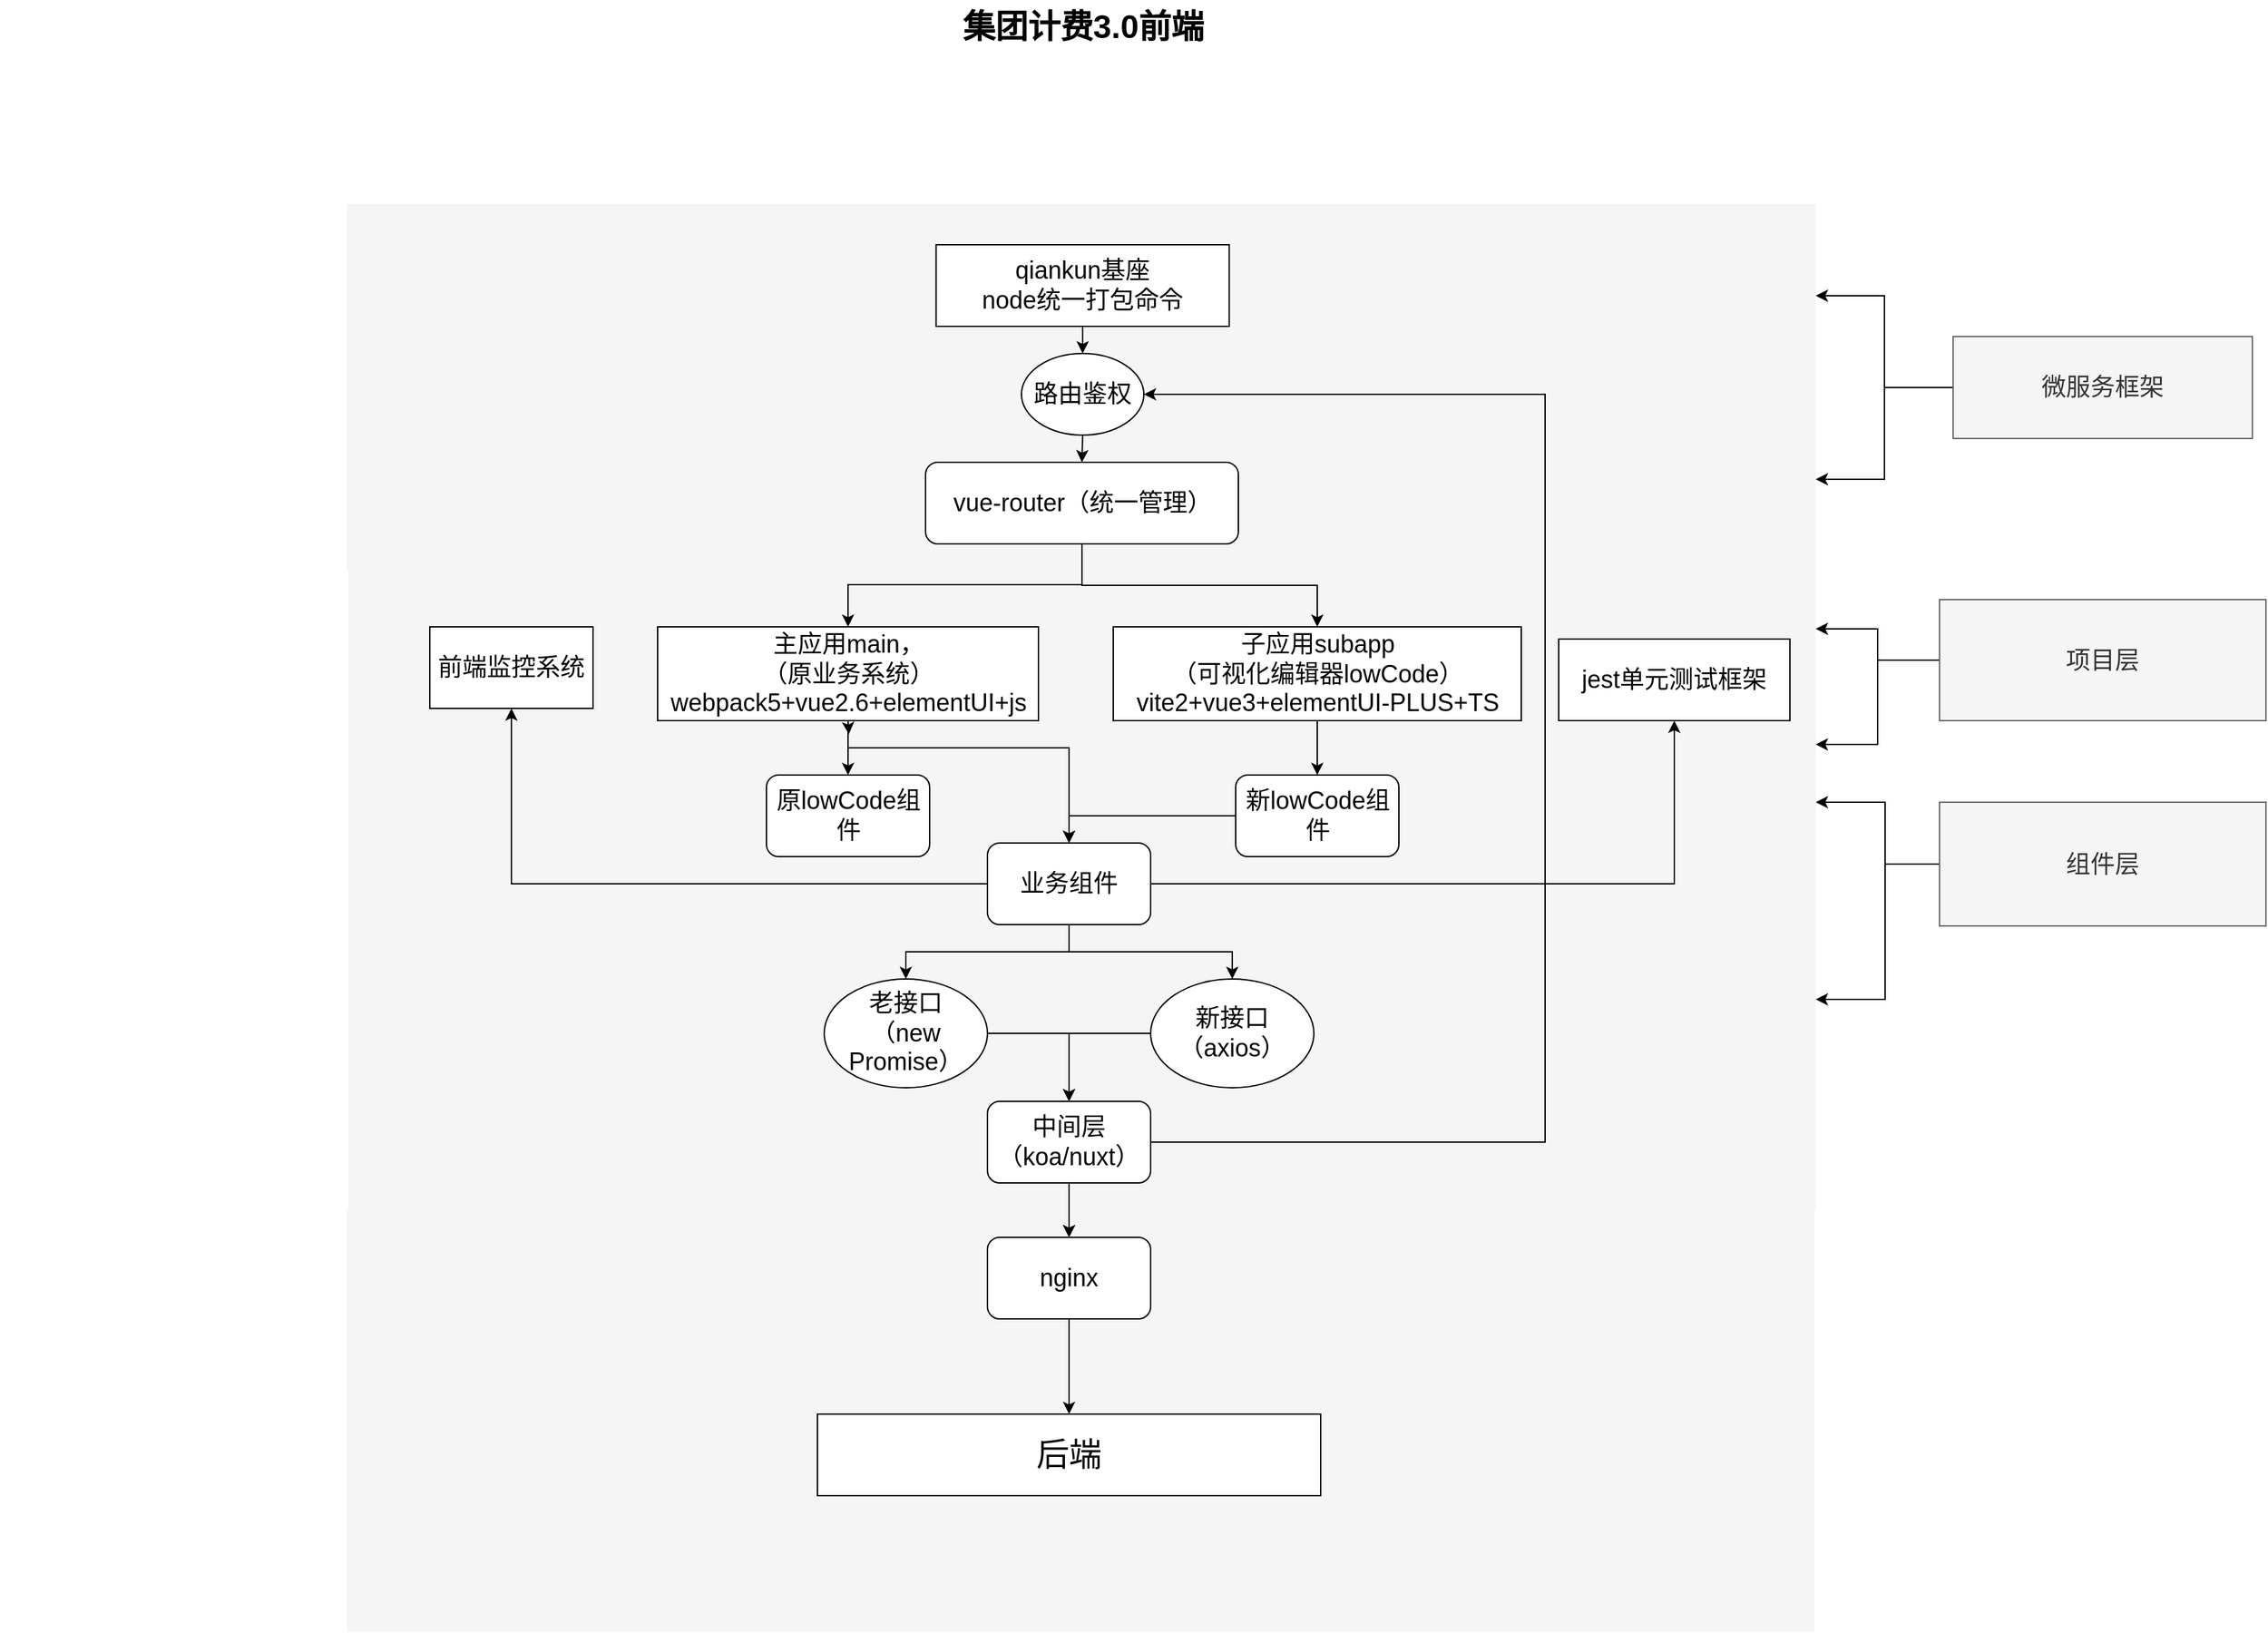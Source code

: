 <mxfile version="14.8.0" type="github">
  <diagram id="6I0OCvxSQrVGMHxT2VVA" name="Page-1">
    <mxGraphModel dx="2820" dy="1220" grid="1" gridSize="10" guides="1" tooltips="1" connect="1" arrows="1" fold="1" page="1" pageScale="1" pageWidth="850" pageHeight="1100" math="0" shadow="0">
      <root>
        <mxCell id="0" />
        <mxCell id="1" parent="0" />
        <mxCell id="PqPWKizBNkVSZj4csztq-29" value="" style="whiteSpace=wrap;html=1;strokeColor=none;strokeWidth=1;fillColor=#f5f5f5;fontSize=14;" vertex="1" parent="1">
          <mxGeometry x="189" y="970" width="1079" height="310" as="geometry" />
        </mxCell>
        <mxCell id="dKdSaXE48SgPbhcamS2K-30" value="" style="whiteSpace=wrap;html=1;strokeColor=none;strokeWidth=1;fillColor=#f5f5f5;fontSize=14;" parent="1" vertex="1">
          <mxGeometry x="190" y="660" width="1079" height="310" as="geometry" />
        </mxCell>
        <mxCell id="PqPWKizBNkVSZj4csztq-11" style="edgeStyle=orthogonalEdgeStyle;rounded=0;orthogonalLoop=1;jettySize=auto;html=1;exitX=0.5;exitY=0;exitDx=0;exitDy=0;" edge="1" parent="1" source="dKdSaXE48SgPbhcamS2K-31" target="PqPWKizBNkVSZj4csztq-8">
          <mxGeometry relative="1" as="geometry">
            <Array as="points">
              <mxPoint x="730" y="510" />
              <mxPoint x="903" y="510" />
            </Array>
          </mxGeometry>
        </mxCell>
        <mxCell id="dKdSaXE48SgPbhcamS2K-31" value="" style="whiteSpace=wrap;html=1;strokeColor=none;strokeWidth=1;fillColor=#f5f5f5;fontSize=14;" parent="1" vertex="1">
          <mxGeometry x="190" y="500" width="1079" height="170" as="geometry" />
        </mxCell>
        <mxCell id="dKdSaXE48SgPbhcamS2K-32" value="" style="whiteSpace=wrap;html=1;strokeColor=none;strokeWidth=1;fillColor=#f5f5f5;fontSize=14;" parent="1" vertex="1">
          <mxGeometry x="189" y="230" width="1080" height="270" as="geometry" />
        </mxCell>
        <mxCell id="PqPWKizBNkVSZj4csztq-48" style="edgeStyle=orthogonalEdgeStyle;rounded=0;orthogonalLoop=1;jettySize=auto;html=1;exitX=0;exitY=0.5;exitDx=0;exitDy=0;entryX=1;entryY=1;entryDx=0;entryDy=0;" edge="1" parent="1" source="dKdSaXE48SgPbhcamS2K-58" target="dKdSaXE48SgPbhcamS2K-31">
          <mxGeometry relative="1" as="geometry">
            <Array as="points">
              <mxPoint x="1320" y="716" />
              <mxPoint x="1320" y="670" />
            </Array>
          </mxGeometry>
        </mxCell>
        <mxCell id="PqPWKizBNkVSZj4csztq-49" style="edgeStyle=orthogonalEdgeStyle;rounded=0;orthogonalLoop=1;jettySize=auto;html=1;exitX=0;exitY=0.5;exitDx=0;exitDy=0;entryX=1;entryY=0.5;entryDx=0;entryDy=0;" edge="1" parent="1" source="dKdSaXE48SgPbhcamS2K-58" target="dKdSaXE48SgPbhcamS2K-30">
          <mxGeometry relative="1" as="geometry">
            <Array as="points">
              <mxPoint x="1320" y="716" />
              <mxPoint x="1320" y="815" />
            </Array>
          </mxGeometry>
        </mxCell>
        <mxCell id="dKdSaXE48SgPbhcamS2K-58" value="&lt;font style=&quot;font-size: 18px&quot;&gt;组件层&lt;/font&gt;" style="text;html=1;align=center;verticalAlign=middle;whiteSpace=wrap;fontSize=14;fillColor=#f5f5f5;strokeColor=#666666;fontColor=#333333;" parent="1" vertex="1">
          <mxGeometry x="1360" y="670" width="240" height="91" as="geometry" />
        </mxCell>
        <mxCell id="PqPWKizBNkVSZj4csztq-46" style="edgeStyle=orthogonalEdgeStyle;rounded=0;orthogonalLoop=1;jettySize=auto;html=1;exitX=0;exitY=0.5;exitDx=0;exitDy=0;entryX=1;entryY=0.25;entryDx=0;entryDy=0;" edge="1" parent="1" source="dKdSaXE48SgPbhcamS2K-59" target="dKdSaXE48SgPbhcamS2K-31">
          <mxGeometry relative="1" as="geometry" />
        </mxCell>
        <mxCell id="PqPWKizBNkVSZj4csztq-47" style="edgeStyle=orthogonalEdgeStyle;rounded=0;orthogonalLoop=1;jettySize=auto;html=1;entryX=1;entryY=0.75;entryDx=0;entryDy=0;" edge="1" parent="1" source="dKdSaXE48SgPbhcamS2K-59" target="dKdSaXE48SgPbhcamS2K-31">
          <mxGeometry relative="1" as="geometry" />
        </mxCell>
        <mxCell id="dKdSaXE48SgPbhcamS2K-59" value="&lt;font style=&quot;font-size: 18px&quot;&gt;项目层&lt;/font&gt;" style="text;html=1;strokeColor=#666666;fillColor=#f5f5f5;align=center;verticalAlign=middle;whiteSpace=wrap;fontSize=14;fontColor=#333333;" parent="1" vertex="1">
          <mxGeometry x="1360" y="521" width="240" height="89" as="geometry" />
        </mxCell>
        <mxCell id="PqPWKizBNkVSZj4csztq-44" style="edgeStyle=orthogonalEdgeStyle;rounded=0;orthogonalLoop=1;jettySize=auto;html=1;exitX=0;exitY=0.5;exitDx=0;exitDy=0;entryX=1;entryY=0.25;entryDx=0;entryDy=0;" edge="1" parent="1" source="dKdSaXE48SgPbhcamS2K-60" target="dKdSaXE48SgPbhcamS2K-32">
          <mxGeometry relative="1" as="geometry" />
        </mxCell>
        <mxCell id="PqPWKizBNkVSZj4csztq-45" style="edgeStyle=orthogonalEdgeStyle;rounded=0;orthogonalLoop=1;jettySize=auto;html=1;exitX=0;exitY=0.5;exitDx=0;exitDy=0;entryX=1;entryY=0.75;entryDx=0;entryDy=0;" edge="1" parent="1" source="dKdSaXE48SgPbhcamS2K-60" target="dKdSaXE48SgPbhcamS2K-32">
          <mxGeometry relative="1" as="geometry" />
        </mxCell>
        <mxCell id="dKdSaXE48SgPbhcamS2K-60" value="&lt;font style=&quot;font-size: 18px&quot;&gt;微服务框架&lt;/font&gt;" style="text;html=1;strokeColor=#666666;fillColor=#f5f5f5;align=center;verticalAlign=middle;whiteSpace=wrap;fontSize=14;fontColor=#333333;" parent="1" vertex="1">
          <mxGeometry x="1370" y="327.5" width="220" height="75" as="geometry" />
        </mxCell>
        <mxCell id="dKdSaXE48SgPbhcamS2K-63" value="集团计费3.0前端" style="text;strokeColor=none;fillColor=none;html=1;fontSize=24;fontStyle=1;verticalAlign=middle;align=center;" parent="1" vertex="1">
          <mxGeometry x="-65.5" y="80" width="1590" height="40" as="geometry" />
        </mxCell>
        <mxCell id="PqPWKizBNkVSZj4csztq-5" style="edgeStyle=orthogonalEdgeStyle;rounded=0;orthogonalLoop=1;jettySize=auto;html=1;exitX=0.5;exitY=1;exitDx=0;exitDy=0;entryX=0.5;entryY=0;entryDx=0;entryDy=0;" edge="1" parent="1" source="PqPWKizBNkVSZj4csztq-1" target="PqPWKizBNkVSZj4csztq-4">
          <mxGeometry relative="1" as="geometry" />
        </mxCell>
        <mxCell id="PqPWKizBNkVSZj4csztq-1" value="&lt;font style=&quot;font-size: 18px&quot;&gt;qiankun基座&lt;br&gt;node统一打包命令&lt;br&gt;&lt;/font&gt;" style="rounded=0;whiteSpace=wrap;html=1;" vertex="1" parent="1">
          <mxGeometry x="622.25" y="260" width="215.5" height="60" as="geometry" />
        </mxCell>
        <mxCell id="PqPWKizBNkVSZj4csztq-9" style="edgeStyle=orthogonalEdgeStyle;rounded=0;orthogonalLoop=1;jettySize=auto;html=1;entryX=0.5;entryY=0;entryDx=0;entryDy=0;exitX=0.5;exitY=1;exitDx=0;exitDy=0;" edge="1" parent="1" source="PqPWKizBNkVSZj4csztq-3" target="PqPWKizBNkVSZj4csztq-7">
          <mxGeometry relative="1" as="geometry">
            <Array as="points">
              <mxPoint x="730" y="510" />
              <mxPoint x="558" y="510" />
            </Array>
          </mxGeometry>
        </mxCell>
        <mxCell id="PqPWKizBNkVSZj4csztq-12" style="edgeStyle=orthogonalEdgeStyle;rounded=0;orthogonalLoop=1;jettySize=auto;html=1;exitX=0.5;exitY=1;exitDx=0;exitDy=0;" edge="1" parent="1" source="PqPWKizBNkVSZj4csztq-3" target="PqPWKizBNkVSZj4csztq-8">
          <mxGeometry relative="1" as="geometry" />
        </mxCell>
        <mxCell id="PqPWKizBNkVSZj4csztq-3" value="&lt;font style=&quot;font-size: 18px&quot;&gt;vue-router（统一管理）&lt;/font&gt;" style="rounded=1;whiteSpace=wrap;html=1;" vertex="1" parent="1">
          <mxGeometry x="614.5" y="420" width="230" height="60" as="geometry" />
        </mxCell>
        <mxCell id="PqPWKizBNkVSZj4csztq-6" style="edgeStyle=orthogonalEdgeStyle;rounded=0;orthogonalLoop=1;jettySize=auto;html=1;exitX=0.5;exitY=1;exitDx=0;exitDy=0;entryX=0.5;entryY=0;entryDx=0;entryDy=0;" edge="1" parent="1" source="PqPWKizBNkVSZj4csztq-4" target="PqPWKizBNkVSZj4csztq-3">
          <mxGeometry relative="1" as="geometry" />
        </mxCell>
        <mxCell id="PqPWKizBNkVSZj4csztq-4" value="&lt;font style=&quot;font-size: 18px&quot;&gt;路由鉴权&lt;/font&gt;" style="ellipse;whiteSpace=wrap;html=1;" vertex="1" parent="1">
          <mxGeometry x="685" y="340" width="90" height="60" as="geometry" />
        </mxCell>
        <mxCell id="PqPWKizBNkVSZj4csztq-17" style="edgeStyle=orthogonalEdgeStyle;rounded=0;orthogonalLoop=1;jettySize=auto;html=1;exitX=0.5;exitY=1;exitDx=0;exitDy=0;entryX=0.5;entryY=0;entryDx=0;entryDy=0;" edge="1" parent="1" source="PqPWKizBNkVSZj4csztq-7" target="PqPWKizBNkVSZj4csztq-14">
          <mxGeometry relative="1" as="geometry" />
        </mxCell>
        <mxCell id="PqPWKizBNkVSZj4csztq-18" style="edgeStyle=orthogonalEdgeStyle;rounded=0;orthogonalLoop=1;jettySize=auto;html=1;exitX=0.5;exitY=1;exitDx=0;exitDy=0;entryX=0.5;entryY=0;entryDx=0;entryDy=0;" edge="1" parent="1" source="PqPWKizBNkVSZj4csztq-7" target="PqPWKizBNkVSZj4csztq-15">
          <mxGeometry relative="1" as="geometry">
            <Array as="points">
              <mxPoint x="558" y="630" />
              <mxPoint x="720" y="630" />
            </Array>
          </mxGeometry>
        </mxCell>
        <mxCell id="PqPWKizBNkVSZj4csztq-43" style="edgeStyle=orthogonalEdgeStyle;rounded=0;orthogonalLoop=1;jettySize=auto;html=1;exitX=0.5;exitY=1;exitDx=0;exitDy=0;" edge="1" parent="1" source="PqPWKizBNkVSZj4csztq-7">
          <mxGeometry relative="1" as="geometry">
            <mxPoint x="558.143" y="620.0" as="targetPoint" />
          </mxGeometry>
        </mxCell>
        <mxCell id="PqPWKizBNkVSZj4csztq-7" value="&lt;font style=&quot;font-size: 18px&quot;&gt;主应用main，&lt;br&gt;（原业务系统）&lt;br&gt;webpack5+vue2.6+elementUI+js&lt;/font&gt;" style="rounded=0;whiteSpace=wrap;html=1;" vertex="1" parent="1">
          <mxGeometry x="417.5" y="541" width="280" height="69" as="geometry" />
        </mxCell>
        <mxCell id="PqPWKizBNkVSZj4csztq-19" style="edgeStyle=orthogonalEdgeStyle;rounded=0;orthogonalLoop=1;jettySize=auto;html=1;exitX=0.5;exitY=1;exitDx=0;exitDy=0;" edge="1" parent="1" source="PqPWKizBNkVSZj4csztq-8" target="PqPWKizBNkVSZj4csztq-16">
          <mxGeometry relative="1" as="geometry" />
        </mxCell>
        <mxCell id="PqPWKizBNkVSZj4csztq-8" value="&lt;font style=&quot;font-size: 18px&quot;&gt;子应用subapp&lt;br&gt;（可视化编辑器lowCode）&lt;br&gt;vite2+vue3+elementUI-PLUS+TS&lt;/font&gt;" style="rounded=0;whiteSpace=wrap;html=1;" vertex="1" parent="1">
          <mxGeometry x="752.5" y="541" width="300" height="69" as="geometry" />
        </mxCell>
        <mxCell id="PqPWKizBNkVSZj4csztq-14" value="&lt;font style=&quot;font-size: 18px&quot;&gt;原lowCode组件&lt;/font&gt;" style="rounded=1;whiteSpace=wrap;html=1;" vertex="1" parent="1">
          <mxGeometry x="497.5" y="650" width="120" height="60" as="geometry" />
        </mxCell>
        <mxCell id="PqPWKizBNkVSZj4csztq-24" style="edgeStyle=orthogonalEdgeStyle;rounded=0;orthogonalLoop=1;jettySize=auto;html=1;exitX=0.5;exitY=1;exitDx=0;exitDy=0;" edge="1" parent="1" source="PqPWKizBNkVSZj4csztq-15" target="PqPWKizBNkVSZj4csztq-22">
          <mxGeometry relative="1" as="geometry" />
        </mxCell>
        <mxCell id="PqPWKizBNkVSZj4csztq-25" style="edgeStyle=orthogonalEdgeStyle;rounded=0;orthogonalLoop=1;jettySize=auto;html=1;exitX=0.5;exitY=1;exitDx=0;exitDy=0;entryX=0.5;entryY=0;entryDx=0;entryDy=0;" edge="1" parent="1" source="PqPWKizBNkVSZj4csztq-15" target="PqPWKizBNkVSZj4csztq-23">
          <mxGeometry relative="1" as="geometry" />
        </mxCell>
        <mxCell id="PqPWKizBNkVSZj4csztq-41" style="edgeStyle=orthogonalEdgeStyle;rounded=0;orthogonalLoop=1;jettySize=auto;html=1;exitX=0;exitY=0.5;exitDx=0;exitDy=0;entryX=0.5;entryY=1;entryDx=0;entryDy=0;" edge="1" parent="1" source="PqPWKizBNkVSZj4csztq-15" target="PqPWKizBNkVSZj4csztq-39">
          <mxGeometry relative="1" as="geometry" />
        </mxCell>
        <mxCell id="PqPWKizBNkVSZj4csztq-42" style="edgeStyle=orthogonalEdgeStyle;rounded=0;orthogonalLoop=1;jettySize=auto;html=1;exitX=1;exitY=0.5;exitDx=0;exitDy=0;" edge="1" parent="1" source="PqPWKizBNkVSZj4csztq-15" target="PqPWKizBNkVSZj4csztq-40">
          <mxGeometry relative="1" as="geometry" />
        </mxCell>
        <mxCell id="PqPWKizBNkVSZj4csztq-15" value="&lt;font style=&quot;font-size: 18px&quot;&gt;业务组件&lt;/font&gt;" style="rounded=1;whiteSpace=wrap;html=1;" vertex="1" parent="1">
          <mxGeometry x="660" y="700" width="120" height="60" as="geometry" />
        </mxCell>
        <mxCell id="PqPWKizBNkVSZj4csztq-20" style="edgeStyle=orthogonalEdgeStyle;rounded=0;orthogonalLoop=1;jettySize=auto;html=1;exitX=0;exitY=0.5;exitDx=0;exitDy=0;entryX=0.5;entryY=0;entryDx=0;entryDy=0;" edge="1" parent="1" source="PqPWKizBNkVSZj4csztq-16" target="PqPWKizBNkVSZj4csztq-15">
          <mxGeometry relative="1" as="geometry" />
        </mxCell>
        <mxCell id="PqPWKizBNkVSZj4csztq-16" value="&lt;font style=&quot;font-size: 18px&quot;&gt;新lowCode组件&lt;/font&gt;" style="rounded=1;whiteSpace=wrap;html=1;" vertex="1" parent="1">
          <mxGeometry x="842.5" y="650" width="120" height="60" as="geometry" />
        </mxCell>
        <mxCell id="PqPWKizBNkVSZj4csztq-27" style="edgeStyle=orthogonalEdgeStyle;rounded=0;orthogonalLoop=1;jettySize=auto;html=1;exitX=1;exitY=0.5;exitDx=0;exitDy=0;entryX=0.5;entryY=0;entryDx=0;entryDy=0;" edge="1" parent="1" source="PqPWKizBNkVSZj4csztq-22" target="PqPWKizBNkVSZj4csztq-26">
          <mxGeometry relative="1" as="geometry" />
        </mxCell>
        <mxCell id="PqPWKizBNkVSZj4csztq-22" value="&lt;font style=&quot;font-size: 18px&quot;&gt;老接口&lt;br&gt;（new Promise）&lt;/font&gt;" style="ellipse;whiteSpace=wrap;html=1;" vertex="1" parent="1">
          <mxGeometry x="540" y="800" width="120" height="80" as="geometry" />
        </mxCell>
        <mxCell id="PqPWKizBNkVSZj4csztq-28" style="edgeStyle=orthogonalEdgeStyle;rounded=0;orthogonalLoop=1;jettySize=auto;html=1;exitX=0;exitY=0.5;exitDx=0;exitDy=0;entryX=0.5;entryY=0;entryDx=0;entryDy=0;" edge="1" parent="1" source="PqPWKizBNkVSZj4csztq-23" target="PqPWKizBNkVSZj4csztq-26">
          <mxGeometry relative="1" as="geometry" />
        </mxCell>
        <mxCell id="PqPWKizBNkVSZj4csztq-23" value="&lt;font style=&quot;font-size: 18px&quot;&gt;新接口&lt;br&gt;（axios）&lt;/font&gt;" style="ellipse;whiteSpace=wrap;html=1;" vertex="1" parent="1">
          <mxGeometry x="780" y="800" width="120" height="80" as="geometry" />
        </mxCell>
        <mxCell id="PqPWKizBNkVSZj4csztq-32" style="edgeStyle=orthogonalEdgeStyle;rounded=0;orthogonalLoop=1;jettySize=auto;html=1;exitX=0.5;exitY=1;exitDx=0;exitDy=0;entryX=0.5;entryY=0;entryDx=0;entryDy=0;" edge="1" parent="1" source="PqPWKizBNkVSZj4csztq-26" target="PqPWKizBNkVSZj4csztq-30">
          <mxGeometry relative="1" as="geometry" />
        </mxCell>
        <mxCell id="PqPWKizBNkVSZj4csztq-34" style="edgeStyle=orthogonalEdgeStyle;rounded=0;orthogonalLoop=1;jettySize=auto;html=1;exitX=0.5;exitY=1;exitDx=0;exitDy=0;" edge="1" parent="1" source="PqPWKizBNkVSZj4csztq-26" target="PqPWKizBNkVSZj4csztq-30">
          <mxGeometry relative="1" as="geometry" />
        </mxCell>
        <mxCell id="PqPWKizBNkVSZj4csztq-36" style="edgeStyle=orthogonalEdgeStyle;rounded=0;orthogonalLoop=1;jettySize=auto;html=1;exitX=1;exitY=0.5;exitDx=0;exitDy=0;entryX=1;entryY=0.5;entryDx=0;entryDy=0;" edge="1" parent="1" source="PqPWKizBNkVSZj4csztq-26" target="PqPWKizBNkVSZj4csztq-4">
          <mxGeometry relative="1" as="geometry">
            <Array as="points">
              <mxPoint x="1070" y="920" />
              <mxPoint x="1070" y="370" />
            </Array>
          </mxGeometry>
        </mxCell>
        <mxCell id="PqPWKizBNkVSZj4csztq-26" value="&lt;font style=&quot;font-size: 18px&quot;&gt;中间层&lt;br&gt;（koa/nuxt）&lt;/font&gt;" style="rounded=1;whiteSpace=wrap;html=1;" vertex="1" parent="1">
          <mxGeometry x="660" y="890" width="120" height="60" as="geometry" />
        </mxCell>
        <mxCell id="PqPWKizBNkVSZj4csztq-35" style="edgeStyle=orthogonalEdgeStyle;rounded=0;orthogonalLoop=1;jettySize=auto;html=1;exitX=0.5;exitY=1;exitDx=0;exitDy=0;entryX=0.5;entryY=0;entryDx=0;entryDy=0;" edge="1" parent="1" source="PqPWKizBNkVSZj4csztq-30" target="PqPWKizBNkVSZj4csztq-33">
          <mxGeometry relative="1" as="geometry" />
        </mxCell>
        <mxCell id="PqPWKizBNkVSZj4csztq-30" value="&lt;font style=&quot;font-size: 18px&quot;&gt;nginx&lt;/font&gt;" style="rounded=1;whiteSpace=wrap;html=1;" vertex="1" parent="1">
          <mxGeometry x="660" y="990" width="120" height="60" as="geometry" />
        </mxCell>
        <mxCell id="PqPWKizBNkVSZj4csztq-33" value="&lt;font style=&quot;font-size: 24px&quot;&gt;后端&lt;/font&gt;" style="rounded=0;whiteSpace=wrap;html=1;" vertex="1" parent="1">
          <mxGeometry x="535" y="1120" width="370" height="60" as="geometry" />
        </mxCell>
        <mxCell id="PqPWKizBNkVSZj4csztq-39" value="&lt;font style=&quot;font-size: 18px&quot;&gt;前端监控系统&lt;/font&gt;" style="rounded=0;whiteSpace=wrap;html=1;" vertex="1" parent="1">
          <mxGeometry x="250" y="541" width="120" height="60" as="geometry" />
        </mxCell>
        <mxCell id="PqPWKizBNkVSZj4csztq-40" value="&lt;font style=&quot;font-size: 18px&quot;&gt;jest单元测试框架&lt;/font&gt;" style="rounded=0;whiteSpace=wrap;html=1;" vertex="1" parent="1">
          <mxGeometry x="1080" y="550" width="170" height="60" as="geometry" />
        </mxCell>
      </root>
    </mxGraphModel>
  </diagram>
</mxfile>
